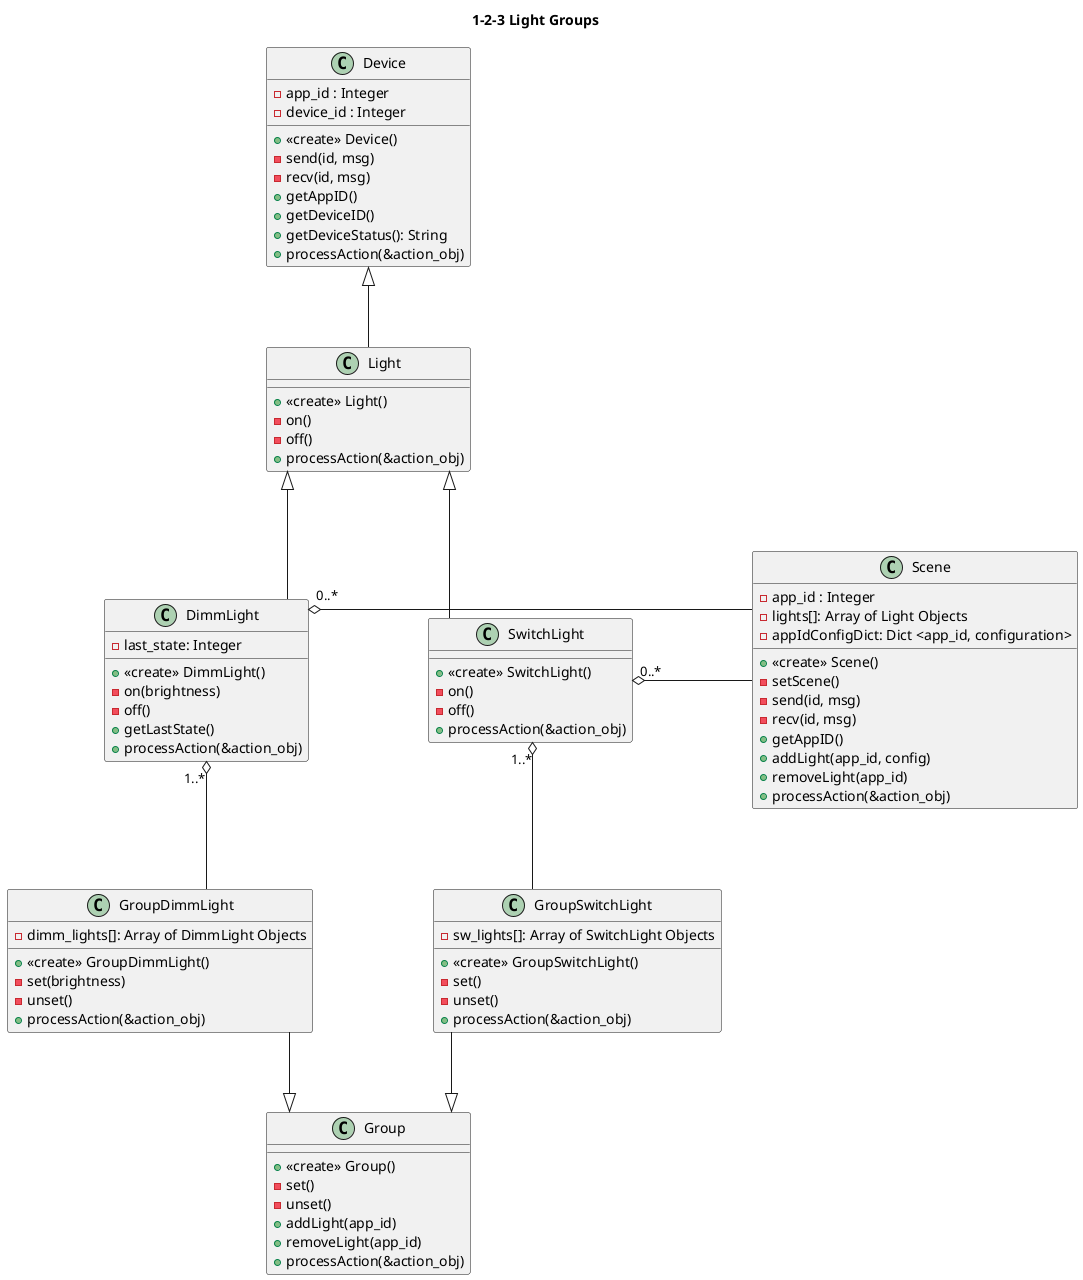 @startuml
' Settings
' ============================

' use +,#,- instead of icons
'skinparam classAttributeIconSize 0

' horizontal distance in px
' skinparam nodesep 60

' vertical distance in px
' skinparam ranksep 50

' use only straight lines (ortho/polyline)
skinparam linetype ortho

' title
title 1-2-3 Light Groups

skinparam nodesep 120
skinparam ranksep 80


' Abstract Classes
' ============================
class Device {
    - app_id : Integer
    - device_id : Integer
    + <<create>> Device()
    - send(id, msg)
    - recv(id, msg)
    + getAppID()
    + getDeviceID()
    + getDeviceStatus(): String
    + processAction(&action_obj)
}

class Light {
    + <<create>> Light()
    -on()
    -off()
    + processAction(&action_obj)
}

class Group {
    + <<create>> Group()
    - set()
    - unset()
    + addLight(app_id)
    + removeLight(app_id)
    + processAction(&action_obj)
}


' Concrete Classes
' ============================
class SwitchLight {
    + <<create>> SwitchLight()
    - on()
    - off()
    + processAction(&action_obj)
}

class DimmLight {
    - last_state: Integer

    + <<create>> DimmLight()
    - on(brightness)
    - off()
    + getLastState()
    + processAction(&action_obj)
}

class GroupDimmLight {
    - dimm_lights[]: Array of DimmLight Objects
    + <<create>> GroupDimmLight()
    - set(brightness)
    - unset()
    + processAction(&action_obj)
}

class GroupSwitchLight {
    - sw_lights[]: Array of SwitchLight Objects
    + <<create>> GroupSwitchLight()
    - set()
    - unset()
    + processAction(&action_obj)
}


class Scene {
    - app_id : Integer
    - lights[]: Array of Light Objects
    - appIdConfigDict: Dict <app_id, configuration>

    + <<create>> Scene()
    - setScene()
    - send(id, msg)
    - recv(id, msg)
    + getAppID()
    + addLight(app_id, config)
    + removeLight(app_id)
    + processAction(&action_obj)
}

' Relations
' ================================
Device <|-down- Light

Light <|-down- SwitchLight
Light <|-down- DimmLight

Group <|-up- GroupSwitchLight
Group <|-up- GroupDimmLight

DimmLight "0..*" o- Scene
SwitchLight "0..*" o- Scene

' Aggregation
DimmLight "1..*" o-- GroupDimmLight
SwitchLight "1..*" o-- GroupSwitchLight


@enduml
